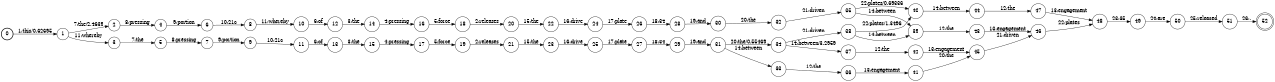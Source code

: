 digraph FST {
rankdir = LR;
size = "8.5,11";
label = "";
center = 1;
orientation = Portrait;
ranksep = "0.4";
nodesep = "0.25";
0 [label = "0", shape = circle, style = bold, fontsize = 14]
	0 -> 1 [label = "1:this/0.62695", fontsize = 14];
1 [label = "1", shape = circle, style = solid, fontsize = 14]
	1 -> 2 [label = "7:the/2.4639", fontsize = 14];
	1 -> 3 [label = "11:whereby", fontsize = 14];
2 [label = "2", shape = circle, style = solid, fontsize = 14]
	2 -> 4 [label = "8:pressing", fontsize = 14];
3 [label = "3", shape = circle, style = solid, fontsize = 14]
	3 -> 5 [label = "7:the", fontsize = 14];
4 [label = "4", shape = circle, style = solid, fontsize = 14]
	4 -> 6 [label = "9:portion", fontsize = 14];
5 [label = "5", shape = circle, style = solid, fontsize = 14]
	5 -> 7 [label = "8:pressing", fontsize = 14];
6 [label = "6", shape = circle, style = solid, fontsize = 14]
	6 -> 8 [label = "10:21c", fontsize = 14];
7 [label = "7", shape = circle, style = solid, fontsize = 14]
	7 -> 9 [label = "9:portion", fontsize = 14];
8 [label = "8", shape = circle, style = solid, fontsize = 14]
	8 -> 10 [label = "11:whereby", fontsize = 14];
9 [label = "9", shape = circle, style = solid, fontsize = 14]
	9 -> 11 [label = "10:21c", fontsize = 14];
10 [label = "10", shape = circle, style = solid, fontsize = 14]
	10 -> 12 [label = "6:of", fontsize = 14];
11 [label = "11", shape = circle, style = solid, fontsize = 14]
	11 -> 13 [label = "6:of", fontsize = 14];
12 [label = "12", shape = circle, style = solid, fontsize = 14]
	12 -> 14 [label = "3:the", fontsize = 14];
13 [label = "13", shape = circle, style = solid, fontsize = 14]
	13 -> 15 [label = "3:the", fontsize = 14];
14 [label = "14", shape = circle, style = solid, fontsize = 14]
	14 -> 16 [label = "4:pressing", fontsize = 14];
15 [label = "15", shape = circle, style = solid, fontsize = 14]
	15 -> 17 [label = "4:pressing", fontsize = 14];
16 [label = "16", shape = circle, style = solid, fontsize = 14]
	16 -> 18 [label = "5:force", fontsize = 14];
17 [label = "17", shape = circle, style = solid, fontsize = 14]
	17 -> 19 [label = "5:force", fontsize = 14];
18 [label = "18", shape = circle, style = solid, fontsize = 14]
	18 -> 20 [label = "2:releases", fontsize = 14];
19 [label = "19", shape = circle, style = solid, fontsize = 14]
	19 -> 21 [label = "2:releases", fontsize = 14];
20 [label = "20", shape = circle, style = solid, fontsize = 14]
	20 -> 22 [label = "15:the", fontsize = 14];
21 [label = "21", shape = circle, style = solid, fontsize = 14]
	21 -> 23 [label = "15:the", fontsize = 14];
22 [label = "22", shape = circle, style = solid, fontsize = 14]
	22 -> 24 [label = "16:drive", fontsize = 14];
23 [label = "23", shape = circle, style = solid, fontsize = 14]
	23 -> 25 [label = "16:drive", fontsize = 14];
24 [label = "24", shape = circle, style = solid, fontsize = 14]
	24 -> 26 [label = "17:plate", fontsize = 14];
25 [label = "25", shape = circle, style = solid, fontsize = 14]
	25 -> 27 [label = "17:plate", fontsize = 14];
26 [label = "26", shape = circle, style = solid, fontsize = 14]
	26 -> 28 [label = "18:34", fontsize = 14];
27 [label = "27", shape = circle, style = solid, fontsize = 14]
	27 -> 29 [label = "18:34", fontsize = 14];
28 [label = "28", shape = circle, style = solid, fontsize = 14]
	28 -> 30 [label = "19:and", fontsize = 14];
29 [label = "29", shape = circle, style = solid, fontsize = 14]
	29 -> 31 [label = "19:and", fontsize = 14];
30 [label = "30", shape = circle, style = solid, fontsize = 14]
	30 -> 32 [label = "20:the", fontsize = 14];
31 [label = "31", shape = circle, style = solid, fontsize = 14]
	31 -> 34 [label = "20:the/0.55469", fontsize = 14];
	31 -> 33 [label = "14:between", fontsize = 14];
32 [label = "32", shape = circle, style = solid, fontsize = 14]
	32 -> 35 [label = "21:driven", fontsize = 14];
33 [label = "33", shape = circle, style = solid, fontsize = 14]
	33 -> 36 [label = "12:the", fontsize = 14];
34 [label = "34", shape = circle, style = solid, fontsize = 14]
	34 -> 37 [label = "14:between/3.2959", fontsize = 14];
	34 -> 38 [label = "21:driven", fontsize = 14];
35 [label = "35", shape = circle, style = solid, fontsize = 14]
	35 -> 39 [label = "14:between", fontsize = 14];
	35 -> 40 [label = "22:plates/0.69336", fontsize = 14];
36 [label = "36", shape = circle, style = solid, fontsize = 14]
	36 -> 41 [label = "13:engagement", fontsize = 14];
37 [label = "37", shape = circle, style = solid, fontsize = 14]
	37 -> 42 [label = "12:the", fontsize = 14];
38 [label = "38", shape = circle, style = solid, fontsize = 14]
	38 -> 39 [label = "14:between", fontsize = 14];
	38 -> 40 [label = "22:plates/1.3496", fontsize = 14];
39 [label = "39", shape = circle, style = solid, fontsize = 14]
	39 -> 43 [label = "12:the", fontsize = 14];
40 [label = "40", shape = circle, style = solid, fontsize = 14]
	40 -> 44 [label = "14:between", fontsize = 14];
41 [label = "41", shape = circle, style = solid, fontsize = 14]
	41 -> 45 [label = "20:the", fontsize = 14];
42 [label = "42", shape = circle, style = solid, fontsize = 14]
	42 -> 45 [label = "13:engagement", fontsize = 14];
43 [label = "43", shape = circle, style = solid, fontsize = 14]
	43 -> 46 [label = "13:engagement", fontsize = 14];
44 [label = "44", shape = circle, style = solid, fontsize = 14]
	44 -> 47 [label = "12:the", fontsize = 14];
45 [label = "45", shape = circle, style = solid, fontsize = 14]
	45 -> 46 [label = "21:driven", fontsize = 14];
46 [label = "46", shape = circle, style = solid, fontsize = 14]
	46 -> 48 [label = "22:plates", fontsize = 14];
47 [label = "47", shape = circle, style = solid, fontsize = 14]
	47 -> 48 [label = "13:engagement", fontsize = 14];
48 [label = "48", shape = circle, style = solid, fontsize = 14]
	48 -> 49 [label = "23:35", fontsize = 14];
49 [label = "49", shape = circle, style = solid, fontsize = 14]
	49 -> 50 [label = "24:are", fontsize = 14];
50 [label = "50", shape = circle, style = solid, fontsize = 14]
	50 -> 51 [label = "25:released", fontsize = 14];
51 [label = "51", shape = circle, style = solid, fontsize = 14]
	51 -> 52 [label = "26:.", fontsize = 14];
52 [label = "52", shape = doublecircle, style = solid, fontsize = 14]
}
